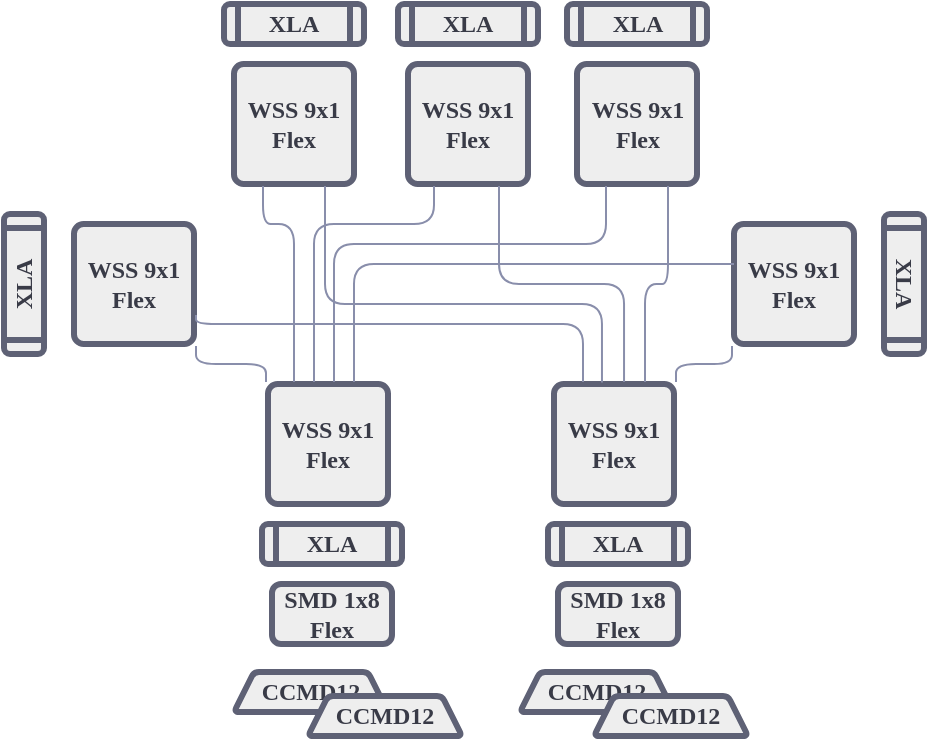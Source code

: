 <mxfile compressed="true" version="13.9.2" type="github"><diagram id="TmF3DF0KzC4myRN4bEW4" name="Page-1"><mxGraphModel dx="1408" dy="718" grid="1" gridSize="10" guides="1" tooltips="1" connect="1" arrows="1" fold="1" page="1" pageScale="1" pageWidth="827" pageHeight="1169" math="0" shadow="0"><root><mxCell id="0"/><mxCell id="1" parent="0"/><mxCell id="_bVXJ-ihdxtJZELxk97_-13" value="WSS 9x1 Flex" style="whiteSpace=wrap;html=1;aspect=fixed;fontFamily=Consolas;fontStyle=1;fillColor=#eeeeee;strokeWidth=3;strokeColor=#5E6175;perimeterSpacing=1;rounded=1;sketch=0;shadow=0;glass=0;arcSize=8;fontColor=#393B47;" parent="1" vertex="1"><mxGeometry x="297" y="360" width="60" height="60" as="geometry"/></mxCell><mxCell id="_bVXJ-ihdxtJZELxk97_-14" value="CCMD12" style="shape=trapezoid;perimeter=trapezoidPerimeter;whiteSpace=wrap;html=1;fixedSize=1;rounded=1;shadow=0;glass=0;sketch=0;strokeColor=#5E6175;strokeWidth=3;fillColor=#eeeeee;arcSize=5;fontFamily=Consolas;fontStyle=1;fontColor=#393B47;size=10;" parent="1" vertex="1"><mxGeometry x="280" y="504" width="77" height="20" as="geometry"/></mxCell><mxCell id="_bVXJ-ihdxtJZELxk97_-16" value="&lt;div&gt;SMD 1x8&lt;/div&gt;&lt;div&gt;Flex&lt;br&gt;&lt;/div&gt;" style="rounded=1;whiteSpace=wrap;html=1;shadow=0;glass=0;sketch=0;strokeColor=#5E6175;strokeWidth=3;fillColor=#eeeeee;fontFamily=Consolas;fontColor=#393B47;fontStyle=1" parent="1" vertex="1"><mxGeometry x="299" y="460" width="60" height="30" as="geometry"/></mxCell><mxCell id="_bVXJ-ihdxtJZELxk97_-17" value="XLA" style="shape=process;whiteSpace=wrap;html=1;backgroundOutline=1;rounded=1;shadow=0;glass=0;sketch=0;strokeColor=#5E6175;strokeWidth=3;fillColor=#eeeeee;fontFamily=Consolas;fontStyle=1;fontColor=#393B47;" parent="1" vertex="1"><mxGeometry x="294" y="430" width="70" height="20" as="geometry"/></mxCell><mxCell id="_bVXJ-ihdxtJZELxk97_-18" value="CCMD12" style="shape=trapezoid;perimeter=trapezoidPerimeter;whiteSpace=wrap;html=1;fixedSize=1;rounded=1;shadow=0;glass=0;sketch=0;strokeColor=#5E6175;strokeWidth=3;fillColor=#eeeeee;arcSize=5;fontFamily=Consolas;fontStyle=1;fontColor=#393B47;size=10;" parent="1" vertex="1"><mxGeometry x="317" y="516" width="77" height="20" as="geometry"/></mxCell><mxCell id="_bVXJ-ihdxtJZELxk97_-20" value="WSS 9x1 Flex" style="whiteSpace=wrap;html=1;aspect=fixed;fontFamily=Consolas;fontStyle=1;fillColor=#eeeeee;strokeWidth=3;strokeColor=#5E6175;perimeterSpacing=1;rounded=1;sketch=0;shadow=0;glass=0;arcSize=8;fontColor=#393B47;" parent="1" vertex="1"><mxGeometry x="440" y="360" width="60" height="60" as="geometry"/></mxCell><mxCell id="_bVXJ-ihdxtJZELxk97_-21" value="CCMD12" style="shape=trapezoid;perimeter=trapezoidPerimeter;whiteSpace=wrap;html=1;fixedSize=1;rounded=1;shadow=0;glass=0;sketch=0;strokeColor=#5E6175;strokeWidth=3;fillColor=#eeeeee;arcSize=5;fontFamily=Consolas;fontStyle=1;fontColor=#393B47;size=10;" parent="1" vertex="1"><mxGeometry x="423" y="504" width="77" height="20" as="geometry"/></mxCell><mxCell id="_bVXJ-ihdxtJZELxk97_-22" value="&lt;div&gt;SMD 1x8&lt;/div&gt;&lt;div&gt;Flex&lt;br&gt;&lt;/div&gt;" style="rounded=1;whiteSpace=wrap;html=1;shadow=0;glass=0;sketch=0;strokeColor=#5E6175;strokeWidth=3;fillColor=#eeeeee;fontFamily=Consolas;fontColor=#393B47;fontStyle=1" parent="1" vertex="1"><mxGeometry x="442" y="460" width="60" height="30" as="geometry"/></mxCell><mxCell id="_bVXJ-ihdxtJZELxk97_-23" value="XLA" style="shape=process;whiteSpace=wrap;html=1;backgroundOutline=1;rounded=1;shadow=0;glass=0;sketch=0;strokeColor=#5E6175;strokeWidth=3;fillColor=#eeeeee;fontFamily=Consolas;fontStyle=1;fontColor=#393B47;" parent="1" vertex="1"><mxGeometry x="437" y="430" width="70" height="20" as="geometry"/></mxCell><mxCell id="_bVXJ-ihdxtJZELxk97_-24" value="CCMD12" style="shape=trapezoid;perimeter=trapezoidPerimeter;whiteSpace=wrap;html=1;fixedSize=1;rounded=1;shadow=0;glass=0;sketch=0;strokeColor=#5E6175;strokeWidth=3;fillColor=#eeeeee;arcSize=5;fontFamily=Consolas;fontStyle=1;fontColor=#393B47;size=10;" parent="1" vertex="1"><mxGeometry x="460" y="516" width="77" height="20" as="geometry"/></mxCell><mxCell id="_bVXJ-ihdxtJZELxk97_-25" value="WSS 9x1 Flex" style="whiteSpace=wrap;html=1;aspect=fixed;fontFamily=Consolas;fontStyle=1;fillColor=#eeeeee;strokeWidth=3;strokeColor=#5E6175;perimeterSpacing=1;rounded=1;sketch=0;shadow=0;glass=0;arcSize=8;fontColor=#393B47;" parent="1" vertex="1"><mxGeometry x="200" y="280" width="60" height="60" as="geometry"/></mxCell><mxCell id="_bVXJ-ihdxtJZELxk97_-26" value="WSS 9x1 Flex" style="whiteSpace=wrap;html=1;aspect=fixed;fontFamily=Consolas;fontStyle=1;fillColor=#eeeeee;strokeWidth=3;strokeColor=#5E6175;perimeterSpacing=1;rounded=1;sketch=0;shadow=0;glass=0;arcSize=8;fontColor=#393B47;" parent="1" vertex="1"><mxGeometry x="530" y="280" width="60" height="60" as="geometry"/></mxCell><mxCell id="_bVXJ-ihdxtJZELxk97_-27" value="WSS 9x1 Flex" style="whiteSpace=wrap;html=1;aspect=fixed;fontFamily=Consolas;fontStyle=1;fillColor=#eeeeee;strokeWidth=3;strokeColor=#5E6175;perimeterSpacing=1;rounded=1;sketch=0;shadow=0;glass=0;arcSize=8;fontColor=#393B47;" parent="1" vertex="1"><mxGeometry x="280" y="200" width="60" height="60" as="geometry"/></mxCell><mxCell id="_bVXJ-ihdxtJZELxk97_-28" value="WSS 9x1 Flex" style="whiteSpace=wrap;html=1;aspect=fixed;fontFamily=Consolas;fontStyle=1;fillColor=#eeeeee;strokeWidth=3;strokeColor=#5E6175;perimeterSpacing=1;rounded=1;sketch=0;shadow=0;glass=0;arcSize=8;fontColor=#393B47;" parent="1" vertex="1"><mxGeometry x="367" y="200" width="60" height="60" as="geometry"/></mxCell><mxCell id="_bVXJ-ihdxtJZELxk97_-29" value="WSS 9x1 Flex" style="whiteSpace=wrap;html=1;aspect=fixed;fontFamily=Consolas;fontStyle=1;fillColor=#eeeeee;strokeWidth=3;strokeColor=#5E6175;perimeterSpacing=1;rounded=1;sketch=0;shadow=0;glass=0;arcSize=8;fontColor=#393B47;" parent="1" vertex="1"><mxGeometry x="451.5" y="200" width="60" height="60" as="geometry"/></mxCell><mxCell id="_bVXJ-ihdxtJZELxk97_-32" value="" style="edgeStyle=elbowEdgeStyle;elbow=vertical;endArrow=none;html=1;fontFamily=Consolas;fontColor=#393B47;exitX=0;exitY=0;exitDx=0;exitDy=0;entryX=1;entryY=1;entryDx=0;entryDy=0;endFill=0;strokeColor=#898EAB;" parent="1" source="_bVXJ-ihdxtJZELxk97_-13" target="_bVXJ-ihdxtJZELxk97_-25" edge="1"><mxGeometry width="50" height="50" relative="1" as="geometry"><mxPoint x="170" y="320" as="sourcePoint"/><mxPoint x="220" y="270" as="targetPoint"/></mxGeometry></mxCell><mxCell id="_bVXJ-ihdxtJZELxk97_-33" value="" style="edgeStyle=elbowEdgeStyle;elbow=vertical;endArrow=none;html=1;fontFamily=Consolas;fontColor=#393B47;entryX=0.25;entryY=1;entryDx=0;entryDy=0;endFill=0;strokeColor=#898EAB;" parent="1" target="_bVXJ-ihdxtJZELxk97_-27" edge="1"><mxGeometry width="50" height="50" relative="1" as="geometry"><mxPoint x="310" y="359" as="sourcePoint"/><mxPoint x="261" y="341.0" as="targetPoint"/><Array as="points"><mxPoint x="300" y="280"/></Array></mxGeometry></mxCell><mxCell id="_bVXJ-ihdxtJZELxk97_-34" value="" style="edgeStyle=elbowEdgeStyle;elbow=vertical;endArrow=none;html=1;fontFamily=Consolas;fontColor=#393B47;endFill=0;strokeColor=#898EAB;" parent="1" edge="1"><mxGeometry width="50" height="50" relative="1" as="geometry"><mxPoint x="320" y="359" as="sourcePoint"/><mxPoint x="380" y="261" as="targetPoint"/><Array as="points"><mxPoint x="350" y="280"/></Array></mxGeometry></mxCell><mxCell id="_bVXJ-ihdxtJZELxk97_-35" value="" style="edgeStyle=elbowEdgeStyle;elbow=vertical;endArrow=none;html=1;fontFamily=Consolas;fontColor=#393B47;endFill=0;entryX=0.25;entryY=1;entryDx=0;entryDy=0;strokeColor=#898EAB;" parent="1" target="_bVXJ-ihdxtJZELxk97_-29" edge="1"><mxGeometry width="50" height="50" relative="1" as="geometry"><mxPoint x="330" y="359" as="sourcePoint"/><mxPoint x="380" y="261" as="targetPoint"/><Array as="points"><mxPoint x="400" y="290"/></Array></mxGeometry></mxCell><mxCell id="_bVXJ-ihdxtJZELxk97_-36" value="" style="edgeStyle=elbowEdgeStyle;elbow=vertical;endArrow=none;html=1;fontFamily=Consolas;fontColor=#393B47;endFill=0;entryX=0.016;entryY=0.339;entryDx=0;entryDy=0;entryPerimeter=0;strokeColor=#898EAB;" parent="1" target="_bVXJ-ihdxtJZELxk97_-26" edge="1"><mxGeometry width="50" height="50" relative="1" as="geometry"><mxPoint x="340" y="359" as="sourcePoint"/><mxPoint x="466" y="261" as="targetPoint"/><Array as="points"><mxPoint x="440" y="300"/></Array></mxGeometry></mxCell><mxCell id="_bVXJ-ihdxtJZELxk97_-37" value="" style="edgeStyle=elbowEdgeStyle;elbow=vertical;endArrow=none;html=1;fontFamily=Consolas;fontColor=#393B47;endFill=0;entryX=0;entryY=1;entryDx=0;entryDy=0;exitX=1;exitY=0;exitDx=0;exitDy=0;strokeColor=#898EAB;" parent="1" source="_bVXJ-ihdxtJZELxk97_-20" target="_bVXJ-ihdxtJZELxk97_-26" edge="1"><mxGeometry width="50" height="50" relative="1" as="geometry"><mxPoint x="340" y="369" as="sourcePoint"/><mxPoint x="476" y="271" as="targetPoint"/><Array as="points"><mxPoint x="501" y="350"/></Array></mxGeometry></mxCell><mxCell id="_bVXJ-ihdxtJZELxk97_-38" value="" style="edgeStyle=elbowEdgeStyle;elbow=vertical;endArrow=none;html=1;fontFamily=Consolas;fontColor=#393B47;endFill=0;entryX=0.75;entryY=1;entryDx=0;entryDy=0;exitX=0.75;exitY=0;exitDx=0;exitDy=0;strokeColor=#898EAB;" parent="1" source="_bVXJ-ihdxtJZELxk97_-20" target="_bVXJ-ihdxtJZELxk97_-29" edge="1"><mxGeometry width="50" height="50" relative="1" as="geometry"><mxPoint x="350" y="379" as="sourcePoint"/><mxPoint x="486" y="281" as="targetPoint"/><Array as="points"/></mxGeometry></mxCell><mxCell id="_bVXJ-ihdxtJZELxk97_-39" value="" style="edgeStyle=elbowEdgeStyle;elbow=vertical;endArrow=none;html=1;fontFamily=Consolas;fontColor=#393B47;endFill=0;entryX=0.75;entryY=1;entryDx=0;entryDy=0;exitX=0.581;exitY=0;exitDx=0;exitDy=0;exitPerimeter=0;strokeColor=#898EAB;" parent="1" source="_bVXJ-ihdxtJZELxk97_-20" target="_bVXJ-ihdxtJZELxk97_-28" edge="1"><mxGeometry width="50" height="50" relative="1" as="geometry"><mxPoint x="485.5" y="359" as="sourcePoint"/><mxPoint x="497.0" y="261" as="targetPoint"/><Array as="points"/></mxGeometry></mxCell><mxCell id="_bVXJ-ihdxtJZELxk97_-40" value="" style="edgeStyle=elbowEdgeStyle;elbow=vertical;endArrow=none;html=1;fontFamily=Consolas;fontColor=#393B47;endFill=0;exitX=0.403;exitY=0.005;exitDx=0;exitDy=0;entryX=0.75;entryY=1;entryDx=0;entryDy=0;exitPerimeter=0;strokeColor=#898EAB;" parent="1" source="_bVXJ-ihdxtJZELxk97_-20" target="_bVXJ-ihdxtJZELxk97_-27" edge="1"><mxGeometry width="50" height="50" relative="1" as="geometry"><mxPoint x="470" y="359" as="sourcePoint"/><mxPoint x="330" y="261" as="targetPoint"/><Array as="points"><mxPoint x="390" y="320"/></Array></mxGeometry></mxCell><mxCell id="_bVXJ-ihdxtJZELxk97_-41" value="" style="edgeStyle=elbowEdgeStyle;elbow=vertical;endArrow=none;html=1;fontFamily=Consolas;fontColor=#393B47;endFill=0;exitX=0.25;exitY=0;exitDx=0;exitDy=0;entryX=1;entryY=0.75;entryDx=0;entryDy=0;strokeColor=#898EAB;" parent="1" source="_bVXJ-ihdxtJZELxk97_-20" target="_bVXJ-ihdxtJZELxk97_-25" edge="1"><mxGeometry width="50" height="50" relative="1" as="geometry"><mxPoint x="454.5" y="359" as="sourcePoint"/><mxPoint x="325.5" y="261" as="targetPoint"/><Array as="points"><mxPoint x="390" y="330"/></Array></mxGeometry></mxCell><mxCell id="_bVXJ-ihdxtJZELxk97_-42" value="XLA" style="shape=process;whiteSpace=wrap;html=1;backgroundOutline=1;rounded=1;shadow=0;glass=0;sketch=0;strokeColor=#5E6175;strokeWidth=3;fillColor=#eeeeee;fontFamily=Consolas;fontStyle=1;fontColor=#393B47;" parent="1" vertex="1"><mxGeometry x="275" y="170" width="70" height="20" as="geometry"/></mxCell><mxCell id="_bVXJ-ihdxtJZELxk97_-43" value="XLA" style="shape=process;whiteSpace=wrap;html=1;backgroundOutline=1;rounded=1;shadow=0;glass=0;sketch=0;strokeColor=#5E6175;strokeWidth=3;fillColor=#eeeeee;fontFamily=Consolas;fontStyle=1;fontColor=#393B47;" parent="1" vertex="1"><mxGeometry x="362" y="170" width="70" height="20" as="geometry"/></mxCell><mxCell id="_bVXJ-ihdxtJZELxk97_-44" value="XLA" style="shape=process;whiteSpace=wrap;html=1;backgroundOutline=1;rounded=1;shadow=0;glass=0;sketch=0;strokeColor=#5E6175;strokeWidth=3;fillColor=#eeeeee;fontFamily=Consolas;fontStyle=1;fontColor=#393B47;" parent="1" vertex="1"><mxGeometry x="446.5" y="170" width="70" height="20" as="geometry"/></mxCell><mxCell id="_bVXJ-ihdxtJZELxk97_-45" value="XLA" style="shape=process;whiteSpace=wrap;html=1;backgroundOutline=1;rounded=1;shadow=0;glass=0;sketch=0;strokeColor=#5E6175;strokeWidth=3;fillColor=#eeeeee;fontFamily=Consolas;fontStyle=1;fontColor=#393B47;rotation=90;" parent="1" vertex="1"><mxGeometry x="580" y="300" width="70" height="20" as="geometry"/></mxCell><mxCell id="_bVXJ-ihdxtJZELxk97_-46" value="XLA" style="shape=process;whiteSpace=wrap;html=1;backgroundOutline=1;rounded=1;shadow=0;glass=0;sketch=0;strokeColor=#5E6175;strokeWidth=3;fillColor=#eeeeee;fontFamily=Consolas;fontStyle=1;fontColor=#393B47;rotation=-90;" parent="1" vertex="1"><mxGeometry x="140" y="300" width="70" height="20" as="geometry"/></mxCell></root></mxGraphModel></diagram></mxfile>